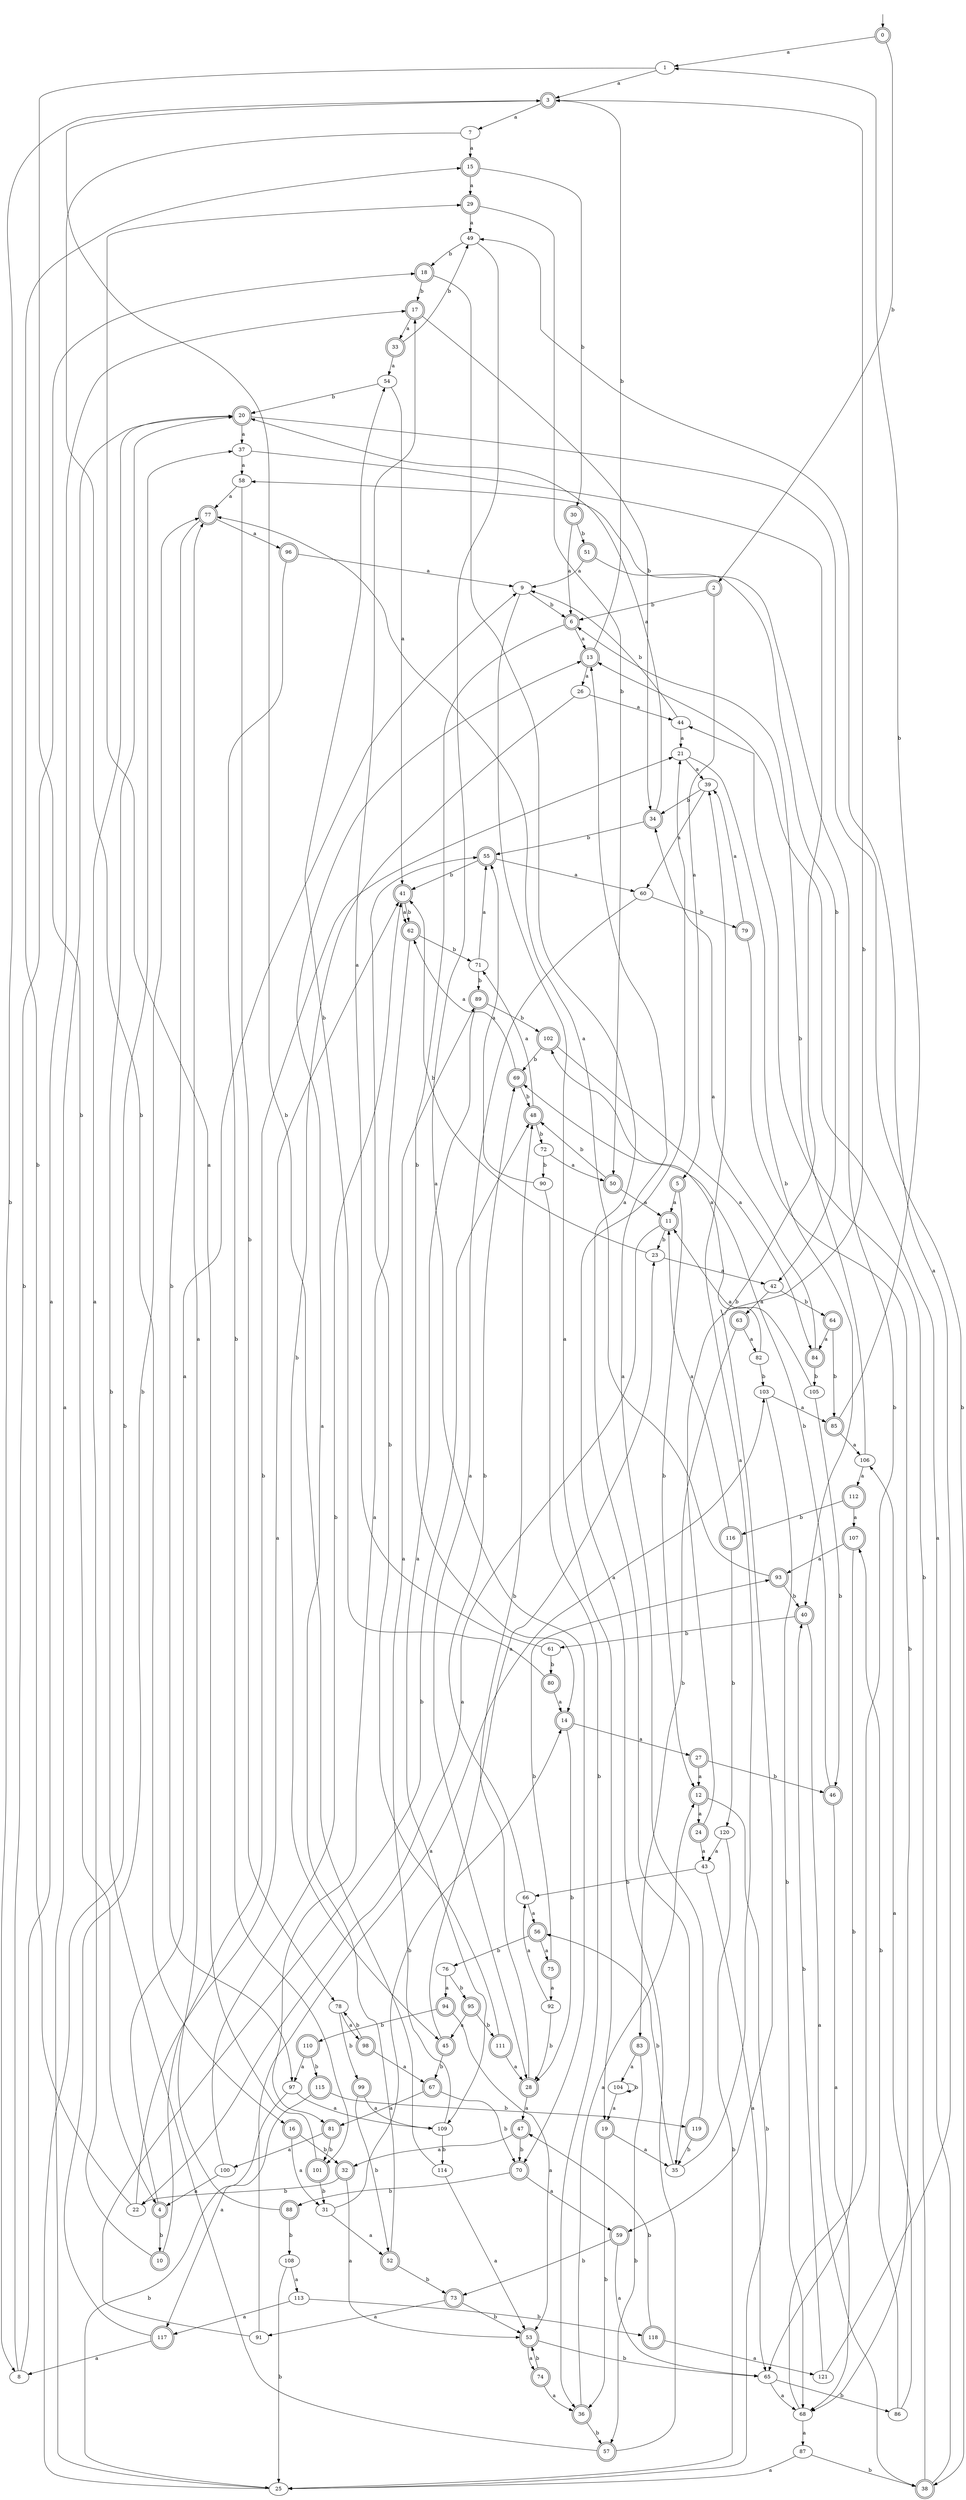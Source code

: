 digraph RandomDFA {
  __start0 [label="", shape=none];
  __start0 -> 0 [label=""];
  0 [shape=circle] [shape=doublecircle]
  0 -> 1 [label="a"]
  0 -> 2 [label="b"]
  1
  1 -> 3 [label="a"]
  1 -> 4 [label="b"]
  2 [shape=doublecircle]
  2 -> 5 [label="a"]
  2 -> 6 [label="b"]
  3 [shape=doublecircle]
  3 -> 7 [label="a"]
  3 -> 8 [label="b"]
  4 [shape=doublecircle]
  4 -> 9 [label="a"]
  4 -> 10 [label="b"]
  5 [shape=doublecircle]
  5 -> 11 [label="a"]
  5 -> 12 [label="b"]
  6 [shape=doublecircle]
  6 -> 13 [label="a"]
  6 -> 14 [label="b"]
  7
  7 -> 15 [label="a"]
  7 -> 16 [label="b"]
  8
  8 -> 17 [label="a"]
  8 -> 18 [label="b"]
  9
  9 -> 19 [label="a"]
  9 -> 6 [label="b"]
  10 [shape=doublecircle]
  10 -> 20 [label="a"]
  10 -> 21 [label="b"]
  11 [shape=doublecircle]
  11 -> 22 [label="a"]
  11 -> 23 [label="b"]
  12 [shape=doublecircle]
  12 -> 24 [label="a"]
  12 -> 25 [label="b"]
  13 [shape=doublecircle]
  13 -> 26 [label="a"]
  13 -> 3 [label="b"]
  14 [shape=doublecircle]
  14 -> 27 [label="a"]
  14 -> 28 [label="b"]
  15 [shape=doublecircle]
  15 -> 29 [label="a"]
  15 -> 30 [label="b"]
  16 [shape=doublecircle]
  16 -> 31 [label="a"]
  16 -> 32 [label="b"]
  17 [shape=doublecircle]
  17 -> 33 [label="a"]
  17 -> 34 [label="b"]
  18 [shape=doublecircle]
  18 -> 35 [label="a"]
  18 -> 17 [label="b"]
  19 [shape=doublecircle]
  19 -> 35 [label="a"]
  19 -> 36 [label="b"]
  20 [shape=doublecircle]
  20 -> 37 [label="a"]
  20 -> 38 [label="b"]
  21
  21 -> 39 [label="a"]
  21 -> 40 [label="b"]
  22
  22 -> 41 [label="a"]
  22 -> 15 [label="b"]
  23
  23 -> 42 [label="a"]
  23 -> 41 [label="b"]
  24 [shape=doublecircle]
  24 -> 43 [label="a"]
  24 -> 3 [label="b"]
  25
  25 -> 20 [label="a"]
  25 -> 37 [label="b"]
  26
  26 -> 44 [label="a"]
  26 -> 45 [label="b"]
  27 [shape=doublecircle]
  27 -> 12 [label="a"]
  27 -> 46 [label="b"]
  28 [shape=doublecircle]
  28 -> 47 [label="a"]
  28 -> 48 [label="b"]
  29 [shape=doublecircle]
  29 -> 49 [label="a"]
  29 -> 50 [label="b"]
  30 [shape=doublecircle]
  30 -> 6 [label="a"]
  30 -> 51 [label="b"]
  31
  31 -> 52 [label="a"]
  31 -> 14 [label="b"]
  32 [shape=doublecircle]
  32 -> 53 [label="a"]
  32 -> 22 [label="b"]
  33 [shape=doublecircle]
  33 -> 54 [label="a"]
  33 -> 49 [label="b"]
  34 [shape=doublecircle]
  34 -> 20 [label="a"]
  34 -> 55 [label="b"]
  35
  35 -> 39 [label="a"]
  35 -> 56 [label="b"]
  36 [shape=doublecircle]
  36 -> 12 [label="a"]
  36 -> 57 [label="b"]
  37
  37 -> 58 [label="a"]
  37 -> 59 [label="b"]
  38 [shape=doublecircle]
  38 -> 13 [label="a"]
  38 -> 44 [label="b"]
  39
  39 -> 60 [label="a"]
  39 -> 34 [label="b"]
  40 [shape=doublecircle]
  40 -> 38 [label="a"]
  40 -> 61 [label="b"]
  41 [shape=doublecircle]
  41 -> 62 [label="a"]
  41 -> 62 [label="b"]
  42
  42 -> 63 [label="a"]
  42 -> 64 [label="b"]
  43
  43 -> 65 [label="a"]
  43 -> 66 [label="b"]
  44
  44 -> 21 [label="a"]
  44 -> 9 [label="b"]
  45 [shape=doublecircle]
  45 -> 23 [label="a"]
  45 -> 67 [label="b"]
  46 [shape=doublecircle]
  46 -> 68 [label="a"]
  46 -> 69 [label="b"]
  47 [shape=doublecircle]
  47 -> 32 [label="a"]
  47 -> 70 [label="b"]
  48 [shape=doublecircle]
  48 -> 71 [label="a"]
  48 -> 72 [label="b"]
  49
  49 -> 70 [label="a"]
  49 -> 18 [label="b"]
  50 [shape=doublecircle]
  50 -> 11 [label="a"]
  50 -> 48 [label="b"]
  51 [shape=doublecircle]
  51 -> 9 [label="a"]
  51 -> 42 [label="b"]
  52 [shape=doublecircle]
  52 -> 13 [label="a"]
  52 -> 73 [label="b"]
  53 [shape=doublecircle]
  53 -> 74 [label="a"]
  53 -> 65 [label="b"]
  54
  54 -> 41 [label="a"]
  54 -> 20 [label="b"]
  55 [shape=doublecircle]
  55 -> 60 [label="a"]
  55 -> 41 [label="b"]
  56 [shape=doublecircle]
  56 -> 75 [label="a"]
  56 -> 76 [label="b"]
  57 [shape=doublecircle]
  57 -> 21 [label="a"]
  57 -> 20 [label="b"]
  58
  58 -> 77 [label="a"]
  58 -> 78 [label="b"]
  59 [shape=doublecircle]
  59 -> 65 [label="a"]
  59 -> 73 [label="b"]
  60
  60 -> 28 [label="a"]
  60 -> 79 [label="b"]
  61
  61 -> 17 [label="a"]
  61 -> 80 [label="b"]
  62 [shape=doublecircle]
  62 -> 81 [label="a"]
  62 -> 71 [label="b"]
  63 [shape=doublecircle]
  63 -> 82 [label="a"]
  63 -> 83 [label="b"]
  64 [shape=doublecircle]
  64 -> 84 [label="a"]
  64 -> 85 [label="b"]
  65
  65 -> 68 [label="a"]
  65 -> 86 [label="b"]
  66
  66 -> 56 [label="a"]
  66 -> 69 [label="b"]
  67 [shape=doublecircle]
  67 -> 81 [label="a"]
  67 -> 70 [label="b"]
  68
  68 -> 87 [label="a"]
  68 -> 58 [label="b"]
  69 [shape=doublecircle]
  69 -> 62 [label="a"]
  69 -> 48 [label="b"]
  70 [shape=doublecircle]
  70 -> 59 [label="a"]
  70 -> 88 [label="b"]
  71
  71 -> 55 [label="a"]
  71 -> 89 [label="b"]
  72
  72 -> 50 [label="a"]
  72 -> 90 [label="b"]
  73 [shape=doublecircle]
  73 -> 91 [label="a"]
  73 -> 53 [label="b"]
  74 [shape=doublecircle]
  74 -> 36 [label="a"]
  74 -> 53 [label="b"]
  75 [shape=doublecircle]
  75 -> 92 [label="a"]
  75 -> 93 [label="b"]
  76
  76 -> 94 [label="a"]
  76 -> 95 [label="b"]
  77 [shape=doublecircle]
  77 -> 96 [label="a"]
  77 -> 97 [label="b"]
  78
  78 -> 98 [label="a"]
  78 -> 99 [label="b"]
  79 [shape=doublecircle]
  79 -> 39 [label="a"]
  79 -> 68 [label="b"]
  80 [shape=doublecircle]
  80 -> 14 [label="a"]
  80 -> 54 [label="b"]
  81 [shape=doublecircle]
  81 -> 100 [label="a"]
  81 -> 101 [label="b"]
  82
  82 -> 102 [label="a"]
  82 -> 103 [label="b"]
  83 [shape=doublecircle]
  83 -> 104 [label="a"]
  83 -> 57 [label="b"]
  84 [shape=doublecircle]
  84 -> 34 [label="a"]
  84 -> 105 [label="b"]
  85 [shape=doublecircle]
  85 -> 106 [label="a"]
  85 -> 1 [label="b"]
  86
  86 -> 106 [label="a"]
  86 -> 107 [label="b"]
  87
  87 -> 25 [label="a"]
  87 -> 38 [label="b"]
  88 [shape=doublecircle]
  88 -> 77 [label="a"]
  88 -> 108 [label="b"]
  89 [shape=doublecircle]
  89 -> 109 [label="a"]
  89 -> 102 [label="b"]
  90
  90 -> 55 [label="a"]
  90 -> 36 [label="b"]
  91
  91 -> 103 [label="a"]
  91 -> 48 [label="b"]
  92
  92 -> 66 [label="a"]
  92 -> 28 [label="b"]
  93 [shape=doublecircle]
  93 -> 77 [label="a"]
  93 -> 40 [label="b"]
  94 [shape=doublecircle]
  94 -> 53 [label="a"]
  94 -> 110 [label="b"]
  95 [shape=doublecircle]
  95 -> 45 [label="a"]
  95 -> 111 [label="b"]
  96 [shape=doublecircle]
  96 -> 9 [label="a"]
  96 -> 101 [label="b"]
  97
  97 -> 109 [label="a"]
  97 -> 25 [label="b"]
  98 [shape=doublecircle]
  98 -> 67 [label="a"]
  98 -> 78 [label="b"]
  99 [shape=doublecircle]
  99 -> 109 [label="a"]
  99 -> 52 [label="b"]
  100
  100 -> 4 [label="a"]
  100 -> 41 [label="b"]
  101 [shape=doublecircle]
  101 -> 29 [label="a"]
  101 -> 31 [label="b"]
  102 [shape=doublecircle]
  102 -> 84 [label="a"]
  102 -> 69 [label="b"]
  103
  103 -> 85 [label="a"]
  103 -> 68 [label="b"]
  104
  104 -> 19 [label="a"]
  104 -> 104 [label="b"]
  105
  105 -> 11 [label="a"]
  105 -> 46 [label="b"]
  106
  106 -> 112 [label="a"]
  106 -> 6 [label="b"]
  107 [shape=doublecircle]
  107 -> 93 [label="a"]
  107 -> 65 [label="b"]
  108
  108 -> 113 [label="a"]
  108 -> 25 [label="b"]
  109
  109 -> 89 [label="a"]
  109 -> 114 [label="b"]
  110 [shape=doublecircle]
  110 -> 97 [label="a"]
  110 -> 115 [label="b"]
  111 [shape=doublecircle]
  111 -> 28 [label="a"]
  111 -> 55 [label="b"]
  112 [shape=doublecircle]
  112 -> 107 [label="a"]
  112 -> 116 [label="b"]
  113
  113 -> 117 [label="a"]
  113 -> 118 [label="b"]
  114
  114 -> 53 [label="a"]
  114 -> 3 [label="b"]
  115 [shape=doublecircle]
  115 -> 117 [label="a"]
  115 -> 119 [label="b"]
  116 [shape=doublecircle]
  116 -> 11 [label="a"]
  116 -> 120 [label="b"]
  117 [shape=doublecircle]
  117 -> 8 [label="a"]
  117 -> 77 [label="b"]
  118 [shape=doublecircle]
  118 -> 121 [label="a"]
  118 -> 47 [label="b"]
  119 [shape=doublecircle]
  119 -> 13 [label="a"]
  119 -> 35 [label="b"]
  120
  120 -> 43 [label="a"]
  120 -> 25 [label="b"]
  121
  121 -> 49 [label="a"]
  121 -> 40 [label="b"]
}
